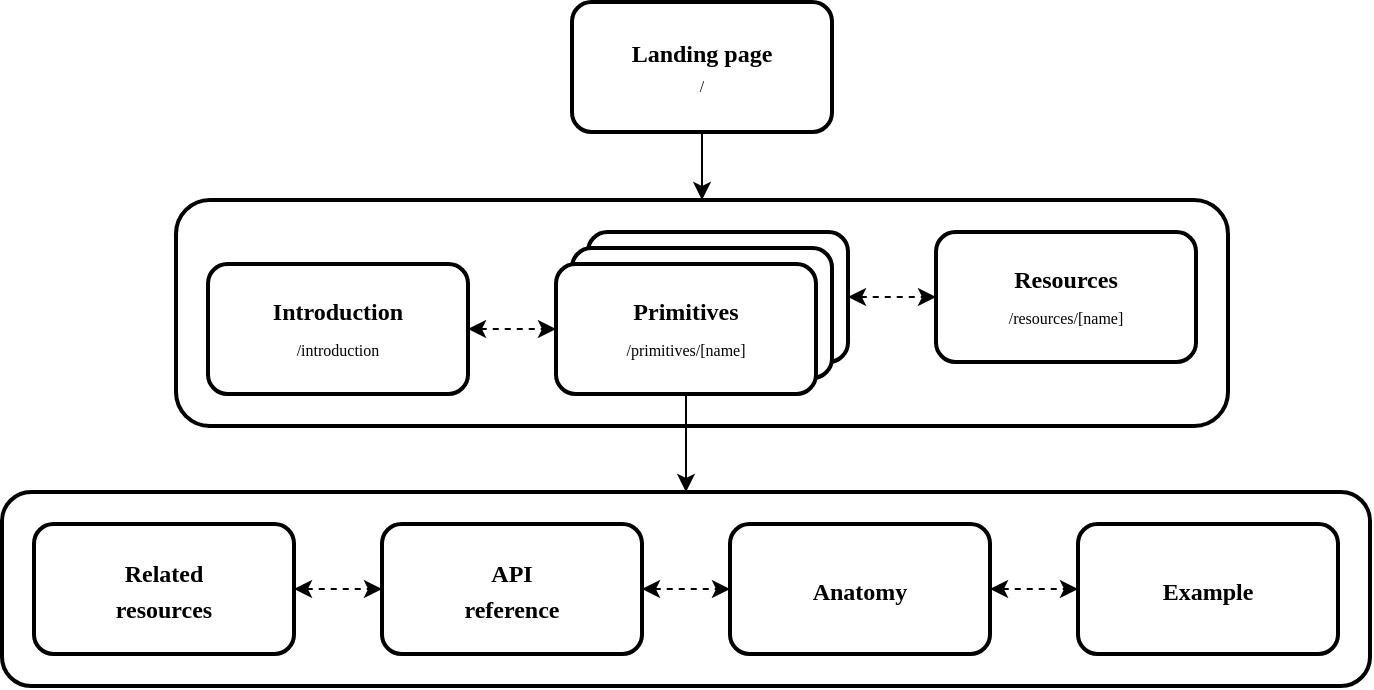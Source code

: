 <mxfile version="24.3.1" type="device">
  <diagram name="Page-1" id="R_YrZ99SPnAqDCRVdpbv">
    <mxGraphModel dx="1980" dy="949" grid="0" gridSize="10" guides="1" tooltips="1" connect="1" arrows="1" fold="1" page="1" pageScale="1" pageWidth="827" pageHeight="1169" math="0" shadow="0">
      <root>
        <mxCell id="0" />
        <mxCell id="1" parent="0" />
        <mxCell id="KSVaMBfGeAe50Jw7c8Wh-63" value="" style="group" vertex="1" connectable="0" parent="1">
          <mxGeometry x="120" y="383" width="668" height="342" as="geometry" />
        </mxCell>
        <mxCell id="KSVaMBfGeAe50Jw7c8Wh-53" value="" style="group" vertex="1" connectable="0" parent="KSVaMBfGeAe50Jw7c8Wh-63">
          <mxGeometry y="261" width="668" height="81" as="geometry" />
        </mxCell>
        <mxCell id="KSVaMBfGeAe50Jw7c8Wh-55" value="" style="rounded=1;whiteSpace=wrap;html=1;strokeWidth=2;" vertex="1" parent="KSVaMBfGeAe50Jw7c8Wh-53">
          <mxGeometry x="-16" y="-16" width="684" height="97" as="geometry" />
        </mxCell>
        <mxCell id="KSVaMBfGeAe50Jw7c8Wh-18" value="&lt;div style=&quot;line-height: 150%;&quot;&gt;&lt;b&gt;&lt;font data-font-src=&quot;https://fonts.googleapis.com/css?family=Jetbrains+Mono&quot; face=&quot;Jetbrains Mono&quot;&gt;API&lt;br&gt;reference&lt;/font&gt;&lt;/b&gt;&lt;/div&gt;" style="rounded=1;whiteSpace=wrap;html=1;glass=0;shadow=0;strokeWidth=2;" vertex="1" parent="KSVaMBfGeAe50Jw7c8Wh-53">
          <mxGeometry x="174" width="130" height="65" as="geometry" />
        </mxCell>
        <mxCell id="KSVaMBfGeAe50Jw7c8Wh-19" value="&lt;div style=&quot;line-height: 150%;&quot;&gt;&lt;b&gt;&lt;font data-font-src=&quot;https://fonts.googleapis.com/css?family=Jetbrains+Mono&quot; face=&quot;Jetbrains Mono&quot;&gt;Anatomy&lt;/font&gt;&lt;/b&gt;&lt;/div&gt;" style="rounded=1;whiteSpace=wrap;html=1;glass=0;shadow=0;strokeWidth=2;" vertex="1" parent="KSVaMBfGeAe50Jw7c8Wh-53">
          <mxGeometry x="348" width="130" height="65" as="geometry" />
        </mxCell>
        <mxCell id="KSVaMBfGeAe50Jw7c8Wh-20" value="&lt;div style=&quot;line-height: 150%;&quot;&gt;&lt;b&gt;&lt;font data-font-src=&quot;https://fonts.googleapis.com/css?family=Jetbrains+Mono&quot; face=&quot;Jetbrains Mono&quot;&gt;Example&lt;/font&gt;&lt;/b&gt;&lt;/div&gt;" style="rounded=1;whiteSpace=wrap;html=1;glass=0;shadow=0;strokeWidth=2;" vertex="1" parent="KSVaMBfGeAe50Jw7c8Wh-53">
          <mxGeometry x="522" width="130" height="65" as="geometry" />
        </mxCell>
        <mxCell id="KSVaMBfGeAe50Jw7c8Wh-21" value="&lt;div style=&quot;line-height: 150%;&quot;&gt;&lt;b&gt;&lt;font data-font-src=&quot;https://fonts.googleapis.com/css?family=Jetbrains+Mono&quot; face=&quot;Jetbrains Mono&quot;&gt;Related&lt;/font&gt;&lt;/b&gt;&lt;/div&gt;&lt;div style=&quot;line-height: 150%;&quot;&gt;&lt;b&gt;&lt;font data-font-src=&quot;https://fonts.googleapis.com/css?family=Jetbrains+Mono&quot; face=&quot;Jetbrains Mono&quot;&gt;resources&lt;/font&gt;&lt;/b&gt;&lt;/div&gt;" style="rounded=1;whiteSpace=wrap;html=1;glass=0;shadow=0;strokeWidth=2;" vertex="1" parent="KSVaMBfGeAe50Jw7c8Wh-53">
          <mxGeometry width="130" height="65" as="geometry" />
        </mxCell>
        <mxCell id="KSVaMBfGeAe50Jw7c8Wh-43" value="" style="endArrow=classic;startArrow=classic;html=1;rounded=0;exitX=1;exitY=0.5;exitDx=0;exitDy=0;entryX=0;entryY=0.5;entryDx=0;entryDy=0;dashed=1;" edge="1" parent="KSVaMBfGeAe50Jw7c8Wh-53" source="KSVaMBfGeAe50Jw7c8Wh-21" target="KSVaMBfGeAe50Jw7c8Wh-18">
          <mxGeometry width="50" height="50" relative="1" as="geometry">
            <mxPoint x="205" y="177" as="sourcePoint" />
            <mxPoint x="255" y="127" as="targetPoint" />
          </mxGeometry>
        </mxCell>
        <mxCell id="KSVaMBfGeAe50Jw7c8Wh-44" value="" style="endArrow=classic;startArrow=classic;html=1;rounded=0;exitX=1;exitY=0.5;exitDx=0;exitDy=0;entryX=0;entryY=0.5;entryDx=0;entryDy=0;dashed=1;" edge="1" parent="KSVaMBfGeAe50Jw7c8Wh-53" source="KSVaMBfGeAe50Jw7c8Wh-18" target="KSVaMBfGeAe50Jw7c8Wh-19">
          <mxGeometry width="50" height="50" relative="1" as="geometry">
            <mxPoint x="327" y="114" as="sourcePoint" />
            <mxPoint x="348" y="114" as="targetPoint" />
          </mxGeometry>
        </mxCell>
        <mxCell id="KSVaMBfGeAe50Jw7c8Wh-45" value="" style="endArrow=classic;startArrow=classic;html=1;rounded=0;exitX=1;exitY=0.5;exitDx=0;exitDy=0;entryX=0;entryY=0.5;entryDx=0;entryDy=0;dashed=1;" edge="1" parent="KSVaMBfGeAe50Jw7c8Wh-53" source="KSVaMBfGeAe50Jw7c8Wh-19" target="KSVaMBfGeAe50Jw7c8Wh-20">
          <mxGeometry width="50" height="50" relative="1" as="geometry">
            <mxPoint x="476" y="93" as="sourcePoint" />
            <mxPoint x="497" y="93" as="targetPoint" />
          </mxGeometry>
        </mxCell>
        <mxCell id="KSVaMBfGeAe50Jw7c8Wh-58" value="" style="endArrow=classic;html=1;rounded=0;exitX=0.5;exitY=1;exitDx=0;exitDy=0;entryX=0.5;entryY=0;entryDx=0;entryDy=0;" edge="1" parent="KSVaMBfGeAe50Jw7c8Wh-63" source="qFDOg5S67PU4SxuDKiyZ-1" target="KSVaMBfGeAe50Jw7c8Wh-54">
          <mxGeometry width="50" height="50" relative="1" as="geometry">
            <mxPoint x="276" y="-86" as="sourcePoint" />
            <mxPoint x="326" y="-136" as="targetPoint" />
          </mxGeometry>
        </mxCell>
        <mxCell id="KSVaMBfGeAe50Jw7c8Wh-62" value="" style="group" vertex="1" connectable="0" parent="KSVaMBfGeAe50Jw7c8Wh-63">
          <mxGeometry x="71" y="99" width="526" height="113" as="geometry" />
        </mxCell>
        <mxCell id="KSVaMBfGeAe50Jw7c8Wh-54" value="" style="rounded=1;whiteSpace=wrap;html=1;strokeWidth=2;" vertex="1" parent="KSVaMBfGeAe50Jw7c8Wh-62">
          <mxGeometry width="526" height="113" as="geometry" />
        </mxCell>
        <mxCell id="KSVaMBfGeAe50Jw7c8Wh-52" value="" style="group;" vertex="1" connectable="0" parent="KSVaMBfGeAe50Jw7c8Wh-62">
          <mxGeometry x="16" y="16" width="494" height="81" as="geometry" />
        </mxCell>
        <mxCell id="KSVaMBfGeAe50Jw7c8Wh-4" value="&lt;div style=&quot;line-height: 150%;&quot;&gt;&lt;b&gt;&lt;font data-font-src=&quot;https://fonts.googleapis.com/css?family=Jetbrains+Mono&quot; face=&quot;Jetbrains Mono&quot;&gt;Introduction&lt;br&gt;&lt;/font&gt;&lt;/b&gt;&lt;span style=&quot;font-family: &amp;quot;Jetbrains Mono&amp;quot;; font-size: 8px;&quot;&gt;/introduction&lt;/span&gt;&lt;b&gt;&lt;font data-font-src=&quot;https://fonts.googleapis.com/css?family=Jetbrains+Mono&quot; face=&quot;Jetbrains Mono&quot;&gt;&lt;br&gt;&lt;/font&gt;&lt;/b&gt;&lt;/div&gt;" style="rounded=1;whiteSpace=wrap;html=1;glass=0;shadow=0;strokeWidth=2;" vertex="1" parent="KSVaMBfGeAe50Jw7c8Wh-52">
          <mxGeometry y="16" width="130" height="65" as="geometry" />
        </mxCell>
        <mxCell id="KSVaMBfGeAe50Jw7c8Wh-16" value="" style="endArrow=classic;startArrow=classic;html=1;rounded=0;exitX=1;exitY=0.5;exitDx=0;exitDy=0;entryX=0;entryY=0.5;entryDx=0;entryDy=0;dashed=1;" edge="1" parent="KSVaMBfGeAe50Jw7c8Wh-52" source="KSVaMBfGeAe50Jw7c8Wh-4" target="KSVaMBfGeAe50Jw7c8Wh-9">
          <mxGeometry width="50" height="50" relative="1" as="geometry">
            <mxPoint x="5" y="-48.5" as="sourcePoint" />
            <mxPoint x="55" y="-98.5" as="targetPoint" />
          </mxGeometry>
        </mxCell>
        <mxCell id="KSVaMBfGeAe50Jw7c8Wh-6" value="" style="group" vertex="1" connectable="0" parent="KSVaMBfGeAe50Jw7c8Wh-52">
          <mxGeometry x="174" width="146" height="81" as="geometry" />
        </mxCell>
        <mxCell id="KSVaMBfGeAe50Jw7c8Wh-7" value="&lt;div style=&quot;line-height: 150%;&quot;&gt;&lt;br&gt;&lt;/div&gt;" style="rounded=1;whiteSpace=wrap;html=1;glass=0;shadow=0;strokeWidth=2;" vertex="1" parent="KSVaMBfGeAe50Jw7c8Wh-6">
          <mxGeometry x="16" width="130" height="65" as="geometry" />
        </mxCell>
        <mxCell id="KSVaMBfGeAe50Jw7c8Wh-8" value="&lt;div style=&quot;line-height: 150%;&quot;&gt;&lt;br&gt;&lt;/div&gt;" style="rounded=1;whiteSpace=wrap;html=1;glass=0;shadow=0;strokeWidth=2;" vertex="1" parent="KSVaMBfGeAe50Jw7c8Wh-6">
          <mxGeometry x="8" y="8" width="130" height="65" as="geometry" />
        </mxCell>
        <mxCell id="KSVaMBfGeAe50Jw7c8Wh-9" value="&lt;div style=&quot;line-height: 150%;&quot;&gt;&lt;font style=&quot;&quot; data-font-src=&quot;https://fonts.googleapis.com/css?family=Jetbrains+Mono&quot; face=&quot;Jetbrains Mono&quot;&gt;&lt;b&gt;Primitives&lt;/b&gt;&lt;br&gt;&lt;font style=&quot;font-size: 8px;&quot;&gt;/primitives/[name]&lt;/font&gt;&lt;/font&gt;&lt;/div&gt;" style="rounded=1;whiteSpace=wrap;html=1;glass=0;shadow=0;strokeWidth=2;" vertex="1" parent="KSVaMBfGeAe50Jw7c8Wh-6">
          <mxGeometry y="16" width="130" height="65" as="geometry" />
        </mxCell>
        <mxCell id="KSVaMBfGeAe50Jw7c8Wh-5" value="&lt;div style=&quot;line-height: 150%;&quot;&gt;&lt;b&gt;&lt;font data-font-src=&quot;https://fonts.googleapis.com/css?family=Jetbrains+Mono&quot; face=&quot;Jetbrains Mono&quot;&gt;Resources&lt;br&gt;&lt;/font&gt;&lt;/b&gt;&lt;span style=&quot;font-family: &amp;quot;Jetbrains Mono&amp;quot;; font-size: 8px;&quot;&gt;/resources/[name]&lt;/span&gt;&lt;b&gt;&lt;font data-font-src=&quot;https://fonts.googleapis.com/css?family=Jetbrains+Mono&quot; face=&quot;Jetbrains Mono&quot;&gt;&lt;br&gt;&lt;/font&gt;&lt;/b&gt;&lt;/div&gt;" style="rounded=1;whiteSpace=wrap;html=1;glass=0;shadow=0;strokeWidth=2;" vertex="1" parent="KSVaMBfGeAe50Jw7c8Wh-52">
          <mxGeometry x="364" width="130" height="65" as="geometry" />
        </mxCell>
        <mxCell id="KSVaMBfGeAe50Jw7c8Wh-50" value="" style="endArrow=classic;startArrow=classic;html=1;rounded=0;exitX=1;exitY=0.5;exitDx=0;exitDy=0;entryX=0;entryY=0.5;entryDx=0;entryDy=0;dashed=1;" edge="1" parent="KSVaMBfGeAe50Jw7c8Wh-52" source="KSVaMBfGeAe50Jw7c8Wh-7" target="KSVaMBfGeAe50Jw7c8Wh-5">
          <mxGeometry width="50" height="50" relative="1" as="geometry">
            <mxPoint x="320" y="32.35" as="sourcePoint" />
            <mxPoint x="364" y="32.35" as="targetPoint" />
          </mxGeometry>
        </mxCell>
        <mxCell id="qFDOg5S67PU4SxuDKiyZ-1" value="&lt;font data-font-src=&quot;https://fonts.googleapis.com/css?family=Jetbrains+Mono&quot; face=&quot;Jetbrains Mono&quot;&gt;&lt;b&gt;Landing page&lt;br&gt;&lt;/b&gt;&lt;span style=&quot;font-size: 8px;&quot;&gt;/&lt;/span&gt;&lt;b&gt;&lt;br&gt;&lt;/b&gt;&lt;/font&gt;" style="rounded=1;whiteSpace=wrap;html=1;glass=0;shadow=0;strokeWidth=2;" parent="KSVaMBfGeAe50Jw7c8Wh-63" vertex="1">
          <mxGeometry x="269" width="130" height="65" as="geometry" />
        </mxCell>
        <mxCell id="KSVaMBfGeAe50Jw7c8Wh-61" value="" style="endArrow=classic;html=1;rounded=0;exitX=0.5;exitY=1;exitDx=0;exitDy=0;entryX=0.5;entryY=0;entryDx=0;entryDy=0;" edge="1" parent="KSVaMBfGeAe50Jw7c8Wh-63" source="KSVaMBfGeAe50Jw7c8Wh-9" target="KSVaMBfGeAe50Jw7c8Wh-55">
          <mxGeometry width="50" height="50" relative="1" as="geometry">
            <mxPoint x="273" y="239" as="sourcePoint" />
            <mxPoint x="323" y="189" as="targetPoint" />
          </mxGeometry>
        </mxCell>
      </root>
    </mxGraphModel>
  </diagram>
</mxfile>
